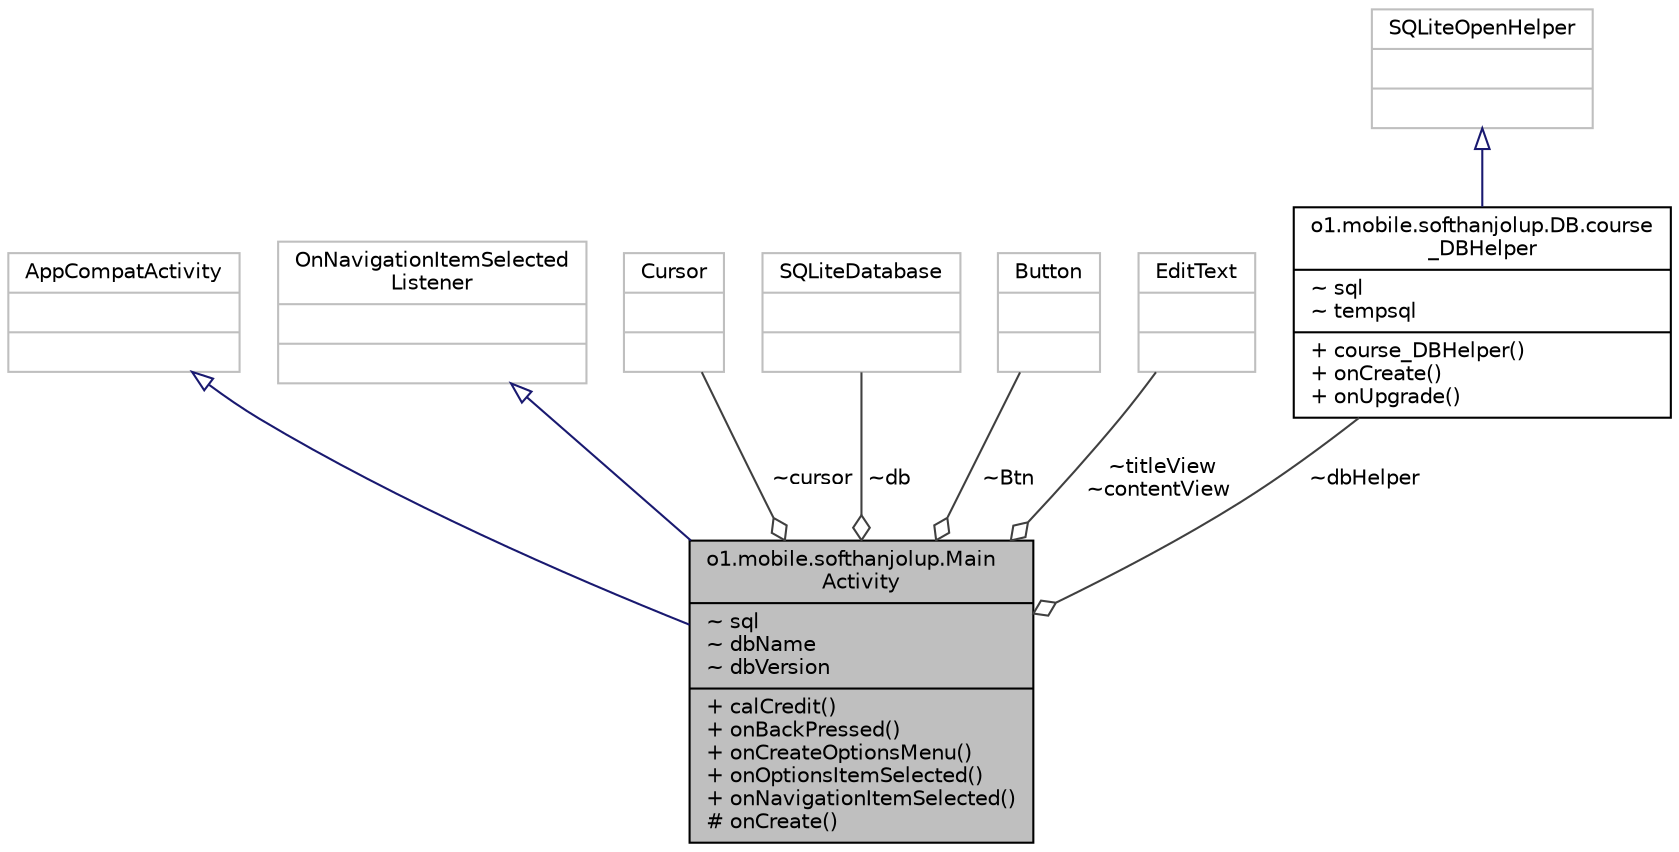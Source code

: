 digraph "o1.mobile.softhanjolup.MainActivity"
{
 // LATEX_PDF_SIZE
  edge [fontname="Helvetica",fontsize="10",labelfontname="Helvetica",labelfontsize="10"];
  node [fontname="Helvetica",fontsize="10",shape=record];
  Node3 [label="{o1.mobile.softhanjolup.Main\lActivity\n|~ sql\l~ dbName\l~ dbVersion\l|+ calCredit()\l+ onBackPressed()\l+ onCreateOptionsMenu()\l+ onOptionsItemSelected()\l+ onNavigationItemSelected()\l# onCreate()\l}",height=0.2,width=0.4,color="black", fillcolor="grey75", style="filled", fontcolor="black",tooltip=" "];
  Node4 -> Node3 [dir="back",color="midnightblue",fontsize="10",style="solid",arrowtail="onormal",fontname="Helvetica"];
  Node4 [label="{AppCompatActivity\n||}",height=0.2,width=0.4,color="grey75", fillcolor="white", style="filled",tooltip=" "];
  Node5 -> Node3 [dir="back",color="midnightblue",fontsize="10",style="solid",arrowtail="onormal",fontname="Helvetica"];
  Node5 [label="{OnNavigationItemSelected\lListener\n||}",height=0.2,width=0.4,color="grey75", fillcolor="white", style="filled",tooltip=" "];
  Node6 -> Node3 [color="grey25",fontsize="10",style="solid",label=" ~cursor" ,arrowhead="odiamond",fontname="Helvetica"];
  Node6 [label="{Cursor\n||}",height=0.2,width=0.4,color="grey75", fillcolor="white", style="filled",tooltip=" "];
  Node7 -> Node3 [color="grey25",fontsize="10",style="solid",label=" ~db" ,arrowhead="odiamond",fontname="Helvetica"];
  Node7 [label="{SQLiteDatabase\n||}",height=0.2,width=0.4,color="grey75", fillcolor="white", style="filled",tooltip=" "];
  Node8 -> Node3 [color="grey25",fontsize="10",style="solid",label=" ~Btn" ,arrowhead="odiamond",fontname="Helvetica"];
  Node8 [label="{Button\n||}",height=0.2,width=0.4,color="grey75", fillcolor="white", style="filled",tooltip=" "];
  Node9 -> Node3 [color="grey25",fontsize="10",style="solid",label=" ~titleView\n~contentView" ,arrowhead="odiamond",fontname="Helvetica"];
  Node9 [label="{EditText\n||}",height=0.2,width=0.4,color="grey75", fillcolor="white", style="filled",tooltip=" "];
  Node10 -> Node3 [color="grey25",fontsize="10",style="solid",label=" ~dbHelper" ,arrowhead="odiamond",fontname="Helvetica"];
  Node10 [label="{o1.mobile.softhanjolup.DB.course\l_DBHelper\n|~ sql\l~ tempsql\l|+ course_DBHelper()\l+ onCreate()\l+ onUpgrade()\l}",height=0.2,width=0.4,color="black", fillcolor="white", style="filled",URL="$classo1_1_1mobile_1_1softhanjolup_1_1_d_b_1_1course___d_b_helper.html",tooltip=" "];
  Node11 -> Node10 [dir="back",color="midnightblue",fontsize="10",style="solid",arrowtail="onormal",fontname="Helvetica"];
  Node11 [label="{SQLiteOpenHelper\n||}",height=0.2,width=0.4,color="grey75", fillcolor="white", style="filled",tooltip=" "];
}
